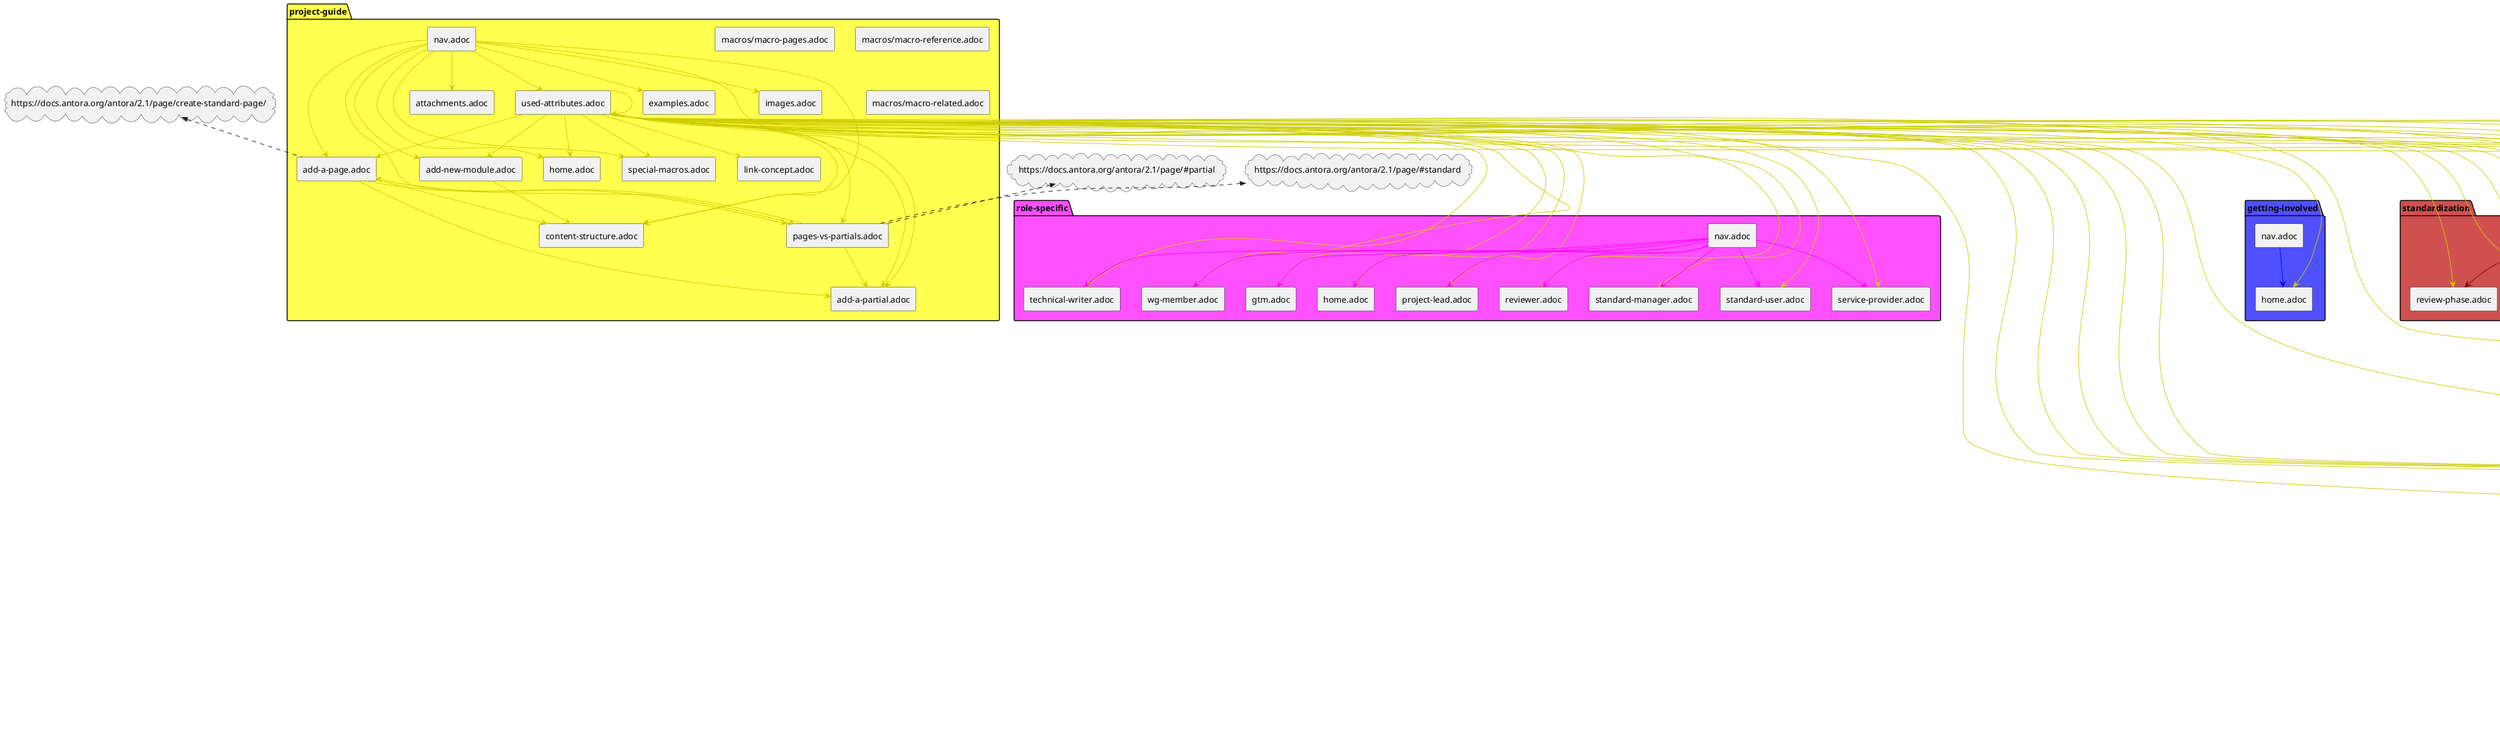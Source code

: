 @startuml
package compendium #ff5050 {
rectangle "nav.adoc" as f0_1
rectangle "abbreviations.adoc" as f0_2
rectangle "compendium.adoc" as f0_3
rectangle "definitions/api.adoc" as f0_4
rectangle "definitions/application-area-companion.adoc" as f0_5
rectangle "definitions/associated-standard.adoc" as f0_6
rectangle "definitions/base-standard.adoc" as f0_7
rectangle "definitions/format-description.adoc" as f0_8
rectangle "definitions/information-architecture-requirements.adoc" as f0_9
rectangle "definitions/protocol-definition.adoc" as f0_10
rectangle "definitions/set-of-standards.adoc" as f0_11
rectangle "definitions/status-of-document.adoc" as f0_12
rectangle "definitions/technology-reference.adoc" as f0_13
rectangle "definitions/transport-layer-specification.adoc" as f0_14
rectangle "guides/Accessing_Compiled_Artifacts.adoc" as f0_15
rectangle "guides/Meeting-Guidelines.adoc" as f0_16
rectangle "guides/Platforms.adoc" as f0_17
rectangle "guides/set-up-new-project.adoc" as f0_18
rectangle "guides/what-is-yaml.adoc" as f0_19
rectangle "guides/Workflow.adoc" as f0_20
rectangle "guides/WritingGuidelines.adoc" as f0_21
rectangle "guides/asciidoc/code.adoc" as f0_22
rectangle "guides/asciidoc/diagrams.adoc" as f0_23
rectangle "guides/asciidoc/formulas.adoc" as f0_24
rectangle "guides/asciidoc/graphics.adoc" as f0_25
rectangle "guides/asciidoc/headings.adoc" as f0_26
rectangle "guides/asciidoc/links.adoc" as f0_27
rectangle "guides/asciidoc/paragraphs.adoc" as f0_28
rectangle "guides/asciidoc/roadmaps.adoc" as f0_29
rectangle "guides/asciidoc/tables.adoc" as f0_30
rectangle "implementers-forum/Feedback-Guide.adoc" as f0_31
rectangle "implementers-forum/Scenario-Writers-Guide.adoc" as f0_32
rectangle "open-source/ASAM-DCO.adoc" as f0_33
rectangle "roles/standard-expert-group.adoc" as f0_34
rectangle "roles/standard-manager.adoc" as f0_35
rectangle "roles/standard-user.adoc" as f0_36
rectangle "roles/tsc.adoc" as f0_37
rectangle "templates/cover-page.adoc" as f0_38
rectangle "templates/directories.adoc" as f0_39
rectangle "tools/antora.adoc" as f0_40
rectangle "tools/antora/build-antora-locally.adoc" as f0_41
rectangle "tools/docker/docker-for-asciidoc.adoc" as f0_42
rectangle "tools/docker/run-docker.adoc" as f0_43
rectangle "tools/docker/standard-docker-config.adoc" as f0_44
rectangle "tools/docker/wsl.adoc" as f0_45
rectangle "tools/git/cloning-repo-tutorial.adoc" as f0_46
rectangle "tools/git/commit-guidelines.adoc" as f0_47
rectangle "tools/git/git-actions.adoc" as f0_48
rectangle "tools/git/git-terminology.adoc" as f0_49
rectangle "tools/git/maintain-a-repo.adoc" as f0_50
rectangle "tools/git/merge-conflicts.adoc" as f0_51
rectangle "tools/git/merge-requests.adoc" as f0_52
rectangle "tools/git/merge.adoc" as f0_53
rectangle "tools/git/review-code.adoc" as f0_54
rectangle "tools/git/submodules.adoc" as f0_55
rectangle "tools/git/transitioning-to-a-new-workflow.adoc" as f0_56
rectangle "tools/git/working-with-git.adoc" as f0_57
rectangle "tools/git/write-a-feature.adoc" as f0_58
rectangle "tools/git/submodules/submodule-pull.adoc" as f0_59
rectangle "tools/git/submodules/submodules-add.adoc" as f0_60
rectangle "tools/git/submodules/submodules-changing-remote.adoc" as f0_61
rectangle "tools/git/submodules/submodules-switch-version.adoc" as f0_62
rectangle "tools/git/submodules/submodules.adoc" as f0_63
rectangle "tools/gitlab/ASAM-Issue-and-MR-Labels.adoc" as f0_64
rectangle "tools/gitlab/Branch-Naming-Conventions.adoc" as f0_65
rectangle "tools/gitlab/Branching.adoc" as f0_66
rectangle "tools/gitlab/cloning-a-repository.adoc" as f0_67
rectangle "tools/gitlab/commit-guidelines.adoc" as f0_68
rectangle "tools/gitlab/Forking.adoc" as f0_69
rectangle "tools/gitlab/gitlab-ide-guide.adoc" as f0_70
rectangle "tools/gitlab/gitlab-terminology.adoc" as f0_71
rectangle "tools/powershell/cloning-a-repository.adoc" as f0_72
rectangle "tools/powershell/powershell-basics.adoc" as f0_73
rectangle "tools/powershell/run-docker.adoc" as f0_74
rectangle "tools/sharepoint/links.adoc" as f0_75
rectangle "tools/sharepoint/synchronizing-sharepoint-with-onedrive.adoc" as f0_76
rectangle "tools/teams/email-notifications.adoc" as f0_77
rectangle "tools/teams/meetings-in-teams.adoc" as f0_78
rectangle "tools/teams/obtain-channel-email.adoc" as f0_79
rectangle "tools/teams/polls-and-surveys.adoc" as f0_80
rectangle "tools/teams/receive-notifications.adoc" as f0_81
rectangle "tools/teams/teams-channel-file-structure.adoc" as f0_82
rectangle "tools/vscode/Adding-Diagrams-To-VSCode.adoc" as f0_83
rectangle "tools/vscode/cloning-a-repository.adoc" as f0_84
rectangle "tools/vscode/recommended-vscode-extensions.adoc" as f0_85
rectangle "tools/vscode/recommended-vscode-settings.adoc" as f0_86
rectangle "tools/vscode/run-docker.adoc" as f0_87
rectangle "tools/vscode/vscode-activity-bar.adoc" as f0_88
rectangle "tools/vscode/vscode-command-palette.adoc" as f0_89
rectangle "tools/vscode/VSCode-Git-Interaction.adoc" as f0_90
rectangle "tools/vscode/vscode-install-extension.adoc" as f0_91
rectangle "tools/vscode/vscode-interface.adoc" as f0_92
rectangle "writing_guidelines/AsciiDoc-Guide.adoc" as f0_93
rectangle "writing_guidelines/coding_style_guide.adoc" as f0_94
rectangle "writing_guidelines/plantuml_documentation_guide.adoc" as f0_95
rectangle "writing_guidelines/writing_guide.adoc" as f0_96
}
package getting-involved #5050ff {
rectangle "nav.adoc" as f1_1
rectangle "home.adoc" as f1_2
}
package getting-started #50ff50 {
rectangle "nav.adoc" as f2_1
rectangle "about-this-guide.adoc" as f2_2
rectangle "main.adoc" as f2_3
rectangle "new-here.adoc" as f2_4
rectangle "quick-setup.adoc" as f2_5
rectangle "about_guide/intentions-and-content.adoc" as f2_6
rectangle "about_guide/using-this-guide.adoc" as f2_7
rectangle "about_guide/working-on-the-guide.adoc" as f2_8
rectangle "new_here/asam-contacts.adoc" as f2_9
rectangle "new_here/current-projects.adoc" as f2_10
rectangle "new_here/how-asam-works.adoc" as f2_11
rectangle "new_here/processes-and-workflows-overview.adoc" as f2_12
rectangle "new_here/roles-overview.adoc" as f2_13
rectangle "new_here/tools-overview.adoc" as f2_14
rectangle "quick_setup/docker-standard.adoc" as f2_15
rectangle "quick_setup/git-standard.adoc" as f2_16
rectangle "quick_setup/microsoft-teams-standard.adoc" as f2_17
rectangle "quick_setup/sharepoint-standard.adoc" as f2_18
rectangle "quick_setup/vscode-standard.adoc" as f2_19
}
package project-guide #ffff50 {
rectangle "nav.adoc" as f3_1
rectangle "add-a-page.adoc" as f3_2
rectangle "add-a-partial.adoc" as f3_3
rectangle "add-new-module.adoc" as f3_4
rectangle "attachments.adoc" as f3_5
rectangle "content-structure.adoc" as f3_6
rectangle "examples.adoc" as f3_7
rectangle "home.adoc" as f3_8
rectangle "images.adoc" as f3_9
rectangle "link-concept.adoc" as f3_10
rectangle "pages-vs-partials.adoc" as f3_11
rectangle "special-macros.adoc" as f3_12
rectangle "used-attributes.adoc" as f3_13
rectangle "macros/macro-pages.adoc" as f3_14
rectangle "macros/macro-reference.adoc" as f3_15
rectangle "macros/macro-related.adoc" as f3_16
}
package role-specific #ff50ff {
rectangle "nav.adoc" as f4_1
rectangle "gtm.adoc" as f4_2
rectangle "home.adoc" as f4_3
rectangle "project-lead.adoc" as f4_4
rectangle "reviewer.adoc" as f4_5
rectangle "service-provider.adoc" as f4_6
rectangle "standard-manager.adoc" as f4_7
rectangle "standard-user.adoc" as f4_8
rectangle "technical-writer.adoc" as f4_9
rectangle "wg-member.adoc" as f4_10
}
package ROOT #5050d0 {
rectangle "1nav.adoc" as f5_1
rectangle "nav.adoc" as f5_2
rectangle "home.adoc" as f5_3
rectangle "linking-test.adoc" as f5_4
}
package standardization #d05050 {
rectangle "nav.adoc" as f6_1
rectangle "asam-development-process.adoc" as f6_2
rectangle "creation-of-standards.adoc" as f6_3
rectangle "development-phase.adoc" as f6_4
rectangle "home.adoc" as f6_5
rectangle "issue-resolution.adoc" as f6_6
rectangle "project-ideation.adoc" as f6_7
rectangle "project-setup.adoc" as f6_8
rectangle "project-types.adoc" as f6_9
rectangle "proposal-phase.adoc" as f6_10
rectangle "release-phase.adoc" as f6_11
rectangle "review-phase.adoc" as f6_12
}
package tooling #d0d050 {
rectangle "nav.adoc" as f7_1
rectangle "calendar.adoc" as f7_2
rectangle "docker.adoc" as f7_3
rectangle "drawio.adoc" as f7_4
rectangle "git.adoc" as f7_5
rectangle "gitlab.adoc" as f7_6
rectangle "overview.adoc" as f7_7
rectangle "teams-and-sharepoint.adoc" as f7_8
rectangle "vscode.adoc" as f7_9
rectangle "working-without-software-installation.adoc" as f7_10
rectangle "calendar/calendar-best-practices.adoc" as f7_11
rectangle "calendar/calendar-setup.adoc" as f7_12
rectangle "docker/docker-best-practices.adoc" as f7_13
rectangle "docker/docker-guides.adoc" as f7_14
rectangle "docker/docker-setup.adoc" as f7_15
rectangle "drawio/drawio-setup.adoc" as f7_16
rectangle "git/git-best-practices.adoc" as f7_17
rectangle "git/git-guides.adoc" as f7_18
rectangle "git/git-setup.adoc" as f7_19
rectangle "gitlab/gitlab-guides.adoc" as f7_20
rectangle "gitlab/gitlab-setup.adoc" as f7_21
rectangle "teams_and_sharepoint/teams-and-sharepoint-best-practices.adoc" as f7_22
rectangle "teams_and_sharepoint/teams-and-sharepoint-guides.adoc" as f7_23
rectangle "teams_and_sharepoint/teams-and-sharepoint-setup.adoc" as f7_24
rectangle "vscode/vscode-guides.adoc" as f7_25
rectangle "vscode/vscode-setup.adoc" as f7_26
}

f0_42 --[#FF0000]--> f7_3
f1_1 -[#0000FF]-> f1_2
f2_1 -[#00FF00]-> f2_3
f2_1 -[#00FF00]-> f2_4
f2_1 -[#00FF00]-> f2_2
f2_3 -[#00FF00]-> f2_4
f2_3 -[#00FF00]-> f2_2
f2_3 -[#00FF00]-> f2_5
f3_1 -[#CCCC00]-> f3_8
f3_1 -[#CCCC00]-> f3_6
f3_1 -[#CCCC00]-> f3_4
f3_1 -[#CCCC00]-> f3_11
f3_1 -[#CCCC00]-> f3_2
f3_1 -[#CCCC00]-> f3_3
f3_1 -[#CCCC00]-> f3_9
f3_1 -[#CCCC00]-> f3_7
f3_1 -[#CCCC00]-> f3_5
f3_1 -[#CCCC00]-> f3_12
f3_1 -[#CCCC00]-> f3_13
f3_2 -[#CCCC00]-> f3_3
f3_2 -[#CCCC00]-> f3_11
f3_2 -[#CCCC00]-> f3_6
f3_4 -[#CCCC00]-> f3_6
f3_11 -[#CCCC00]-> f3_2
f3_11 -[#CCCC00]-> f3_3
f3_13 --[#CCCC00]--> f0_2
f3_13 -[#CCCC00]-> f3_4
f3_13 -[#CCCC00]-> f3_6
f3_13 -[#CCCC00]-> f3_12
f3_13 --[#CCCC00]--> f4_3
f3_13 -[#CCCC00]-> f3_13
f3_13 --[#CCCC00]--> f0_3
f3_13 --[#CCCC00]--> f6_2
f3_13 --[#CCCC00]--> f6_4
f3_13 --[#CCCC00]--> f7_3
f3_13 --[#CCCC00]--> f7_4
f3_13 -[#CCCC00]-> f3_10
f3_13 --[#CCCC00]--> f1_2
f3_13 --[#CCCC00]--> f7_5
f3_13 --[#CCCC00]--> f7_6
f3_13 --[#CCCC00]--> f7_10
f3_13 --[#CCCC00]--> f5_3
f3_13 --[#CCCC00]--> f6_7
f3_13 --[#CCCC00]--> f2_3
f3_13 -[#CCCC00]-> f3_8
f3_13 --[#CCCC00]--> f6_5
f3_13 --[#CCCC00]--> f7_7
f3_13 --[#CCCC00]--> f7_2
f3_13 --[#CCCC00]--> f7_8
f3_13 -[#CCCC00]-> f3_2
f3_13 -[#CCCC00]-> f3_3
f3_13 --[#CCCC00]--> f2_4
f3_13 -[#CCCC00]-> f3_11
f3_13 --[#CCCC00]--> f6_10
f3_13 --[#CCCC00]--> f6_11
f3_13 --[#CCCC00]--> f6_12
f3_13 --[#CCCC00]--> f6_8
f3_13 --[#CCCC00]--> f6_9
f3_13 --[#CCCC00]--> f7_9
f3_13 --[#CCCC00]--> f4_2
f3_13 --[#CCCC00]--> f4_4
f3_13 --[#CCCC00]--> f4_5
f3_13 --[#CCCC00]--> f4_6
f3_13 --[#CCCC00]--> f4_7
f3_13 --[#CCCC00]--> f4_8
f3_13 --[#CCCC00]--> f4_9
f3_13 --[#CCCC00]--> f4_10
f3_13 --[#CCCC00]--> f6_3
f3_13 --[#CCCC00]--> f6_6
f4_1 -[#FF00FF]-> f4_3
f4_1 -[#FF00FF]-> f4_2
f4_1 -[#FF00FF]-> f4_4
f4_1 -[#FF00FF]-> f4_10
f4_1 -[#FF00FF]-> f4_5
f4_1 -[#FF00FF]-> f4_9
f4_1 -[#FF00FF]-> f4_6
f4_1 -[#FF00FF]-> f4_7
f4_1 -[#FF00FF]-> f4_8
f6_1 -[#800000]-> f6_5
f6_1 -[#800000]-> f6_9
f6_1 -[#800000]-> f6_2
f6_1 -[#800000]-> f6_7
f6_1 -[#800000]-> f6_10
f6_1 -[#800000]-> f6_4
f6_1 -[#800000]-> f6_12
f6_1 -[#800000]-> f6_11
f6_1 -[#800000]-> f6_8
f6_1 -[#800000]-> f6_3
f6_1 -[#800000]-> f6_6
f7_1 -[#808000]-> f7_7
f7_1 -[#808000]-> f7_10
f7_1 -[#808000]-> f7_6
f7_1 -[#808000]-> f7_2
f7_1 -[#808000]-> f7_8
f7_1 -[#808000]-> f7_9
f7_1 -[#808000]-> f7_5
f7_1 -[#808000]-> f7_4
f7_1 -[#808000]-> f7_3
f7_5 -[#808000]-> f7_6
f7_6 -[#808000]-> f7_5
f7_7 -[#808000]-> f7_10
f7_9 -[#808000]-> f7_6
f7_10 -[#808000]-> f7_5
f7_16 -[#808000]-> f7_9
f7_19 -[#808000]-> f7_9

cloud "https://code.asam.net/internal/standard-template/-/blob/master/create_lists.py"  as u1
cloud "https://code.asam.net/internal/standard-template"  as u2
cloud "https://asciidoctor.org/docs/asciidoc-recommended-practices/#document-extension"  as u3
cloud "https://asciidoctor.org/docs/asciidoc-recommended-practices/#one-sentence-per-line"  as u4
cloud "https://code.asam.net"  as u5
cloud "https://github.com/asam-ev"  as u6
cloud "https://code.asam.net/simulation/standard/openscenario-2.0/-/wikis/docs/git/Transitioning-to-a-new-workflow"  as u7
cloud "https://code.asam.net/help/user/project/quick_actions"  as u8
cloud "https://docs.gitlab.com/ee/user/discussions/#starting-a-review"  as u9
cloud "https://docs.asciidoctor.org/asciidoc/latest/directives/include-tagged-regions/"  as u10
cloud "https://plantuml.com/"  as u11
cloud "https://www.asam.net"  as u12
cloud "https://mermaid-js.github.io/mermaid-live-editor"  as u13
cloud "https://code.asam.net/simulation/standard/openscenario-2.0/-/boards/66"  as u14
cloud "https://code.asam.net/simulation/standard/openscenario-2.0/-/issues?label_name%5B%5D=ScenarioDescription"  as u15
cloud "https://code.asam.net/simulation/standard/openscenario-2.0/-/wikis/Contact-Persons-from-OSC2-Development-Project"  as u16
cloud "https://code.asam.net/simulation/standard/openscenario-2.0/-/issues?label_name%5B%5D=GeneralFeedback"  as u17
cloud "https://code.asam.net/simulation/standard/openscenario-2.0/-/issues/245"  as u18
cloud "https://code.asam.net/simulation/standard/openscenario-2.0/-/issues/new?issue%5Bassignee_id%5D=&issue%5Bmilestone_id%5D=#"  as u19
cloud "https://code.asam.net/simulation/standard/openscenario-2.0/-/jobs/artifacts/master/raw/Language/ASAM_OpenSCENARIO_BS-1-6_Language-Reference-Manual_V2-0-0.html?job=draft"  as u20
cloud "https://github.com/Mogztter/antora-lunr"  as u21
cloud "https://code.asam.net/common/style-resources"  as u22
cloud "https://docs.microsoft.com/en-us/windows/wsl/about"  as u23
cloud "https://help.github.com/articles/using-pull-requests/"  as u24
cloud "http://stackoverflow.com/a/17819027"  as u25
cloud "http://tbaggery.com/2008/04/19/a-note-about-git-commit-messages.html"  as u26
cloud "https://help.github.com/articles/about-git-rebase/"  as u27
cloud "https://tortoisegit.org/"  as u28
cloud "https://tortoisegit.org/docs/tortoisegit/tgit-dug-submodules.html"  as u29
cloud "https://docs.gitlab.com/ee/user/project/repository/web_editor.html"  as u30
cloud "https://docs.gitlab.com/ee/user/project/web_ide/#open-the-web-ide"  as u31
cloud "https://docs.gitlab.com/ee/user/project/web_ide/"  as u32
cloud "https://upload.wikimedia.org/wikipedia/commons/2/2f/PowerShell_5.0_icon.png"  as u33
cloud "https://docs.microsoft.com/en-us/powershell/scripting/overview?view=powershell-7.1"  as u34
cloud "https://asamev.sharepoint.com/sites/asamopensimulationinterface/Freigegebene%20Dokumente/Forms/AllItems.aspx"  as u35
cloud "https://asamev.sharepoint.com/sites/openscenario/Freigegebene%20Dokumente/Forms/AllItems.aspx"  as u36
cloud "https://asamev.sharepoint.com/sites/openscenario2/Freigegebene%20Dokumente/Forms/AllItems.aspx"  as u37
cloud "https://asamev.sharepoint.com/sites/openxontology/Freigegebene%20Dokumente/Forms/AllItems.aspx"  as u38
cloud "https://www.doodle.com"  as u39
cloud "https://support.microsoft.com/en-us/office/manage-notifications-in-teams-1cc31834-5fe5-412b-8edb-43fecc78413d"  as u40
cloud "https://kroki.io/examples.html"  as u41
cloud "https://code.visualstudio.com/docs/editor/versioncontrol#_git-support"  as u42
cloud "https://asciidoc.org/"  as u43
cloud "https://asciidoctor.org/docs/asciidoc-syntax-quick-reference/"  as u44
cloud "https://asciidoctor.org/docs/user-manual/"  as u45
cloud "https://www.url.com"  as u46
cloud "https://asciidoctor.org/docs/user-manual/#tables"  as u47
cloud "https://asciidoctor.org/docs/user-manual/#include-directive"  as u48
cloud "https://www.python.org/dev/peps/pep-0008/"  as u49
cloud "https://code.asam.net/simulation/resources/-/blob/master/asciidoc_tutorial/asciidoc_tutorial.adoc"  as u50
cloud "https://code.asam.net/simulation/standard/openscenario-2.0/-/tree/master/Documentation/etc/templates"  as u51
cloud "https://code.asam.net/simulation/standard/openscenario-2.0/-/blob/master/Documentation/etc/guides/coding_style_guide.adoc"  as u52
cloud "https://code.asam.net/simulation/standard/openscenario-2.0/-/blob/master/Documentation/etc/guides/plantuml_documentation_guide.adoc"  as u53
cloud "https://code.asam.net/simulation/standard/openscenario-2.0/-/wikis/docs/general_guidelines/Workflow"  as u54
cloud "https://docs.antora.org/antora/2.1/page/create-standard-page/"  as u55
cloud "https://docs.antora.org/antora/2.1/page/#standard"  as u56
cloud "https://docs.antora.org/antora/2.1/page/#partial"  as u57
cloud "https://upload.wikimedia.org/wikipedia/commons/d/df/Microsoft_Office_Outlook_%282018%E2%80%93present%29.svg"  as u58
cloud "https://upload.wikimedia.org/wikipedia/commons/a/a5/Google_Calendar_icon_%282020%29.svg"  as u59
cloud "https://docs.docker.com/get-started/"  as u60
cloud "https://dockerlabs.collabnix.com/beginners/components/container-vs-image.html"  as u61
cloud "https://docs.docker.com/desktop/windows/install/#system-requirements"  as u62
cloud "https://docs.docker.com/desktop/windows/install/"  as u63
cloud "https://docs.docker.com/engine/install/binaries/"  as u64
cloud "https://www.docker.com/blog/updating-product-subscriptions/"  as u65
cloud "https://www.git-tower.com/learn/git/faq/git-squash"  as u66
cloud "https://code.asam.net/-/profile"  as u67
cloud "https://code.asam.net/profile/keys"  as u68

f0_9 .up.>> u1
f0_9 .up.>> u2
f0_9 .up.>> u3
f0_9 .up.>> u4
f0_17 .up.>> u5
f0_17 .up.>> u6
f0_20 .up.>> u7
f0_20 .up.>> u8
f0_20 .up.>> u9
f0_22 .up.>> u10
f0_25 .up.>> u11
f0_27 .up.>> u12
f0_29 .up.>> u13
f0_31 .up.>> u14
f0_31 .up.>> u15
f0_31 .up.>> u16
f0_31 .up.>> u17
f0_31 .up.>> u18
f0_32 .up.>> u19
f0_32 .up.>> u20
f0_32 .up.>> u16
f0_41 .up.>> u21
f0_42 .up.>> u22
f0_45 .up.>> u23
f0_50 .up.>> u24
f0_53 .up.>> u25
f0_55 .up.>> u22
f0_58 .up.>> u26
f0_58 .up.>> u27
f0_58 .up.>> u24
f0_59 .up.>> u28
f0_59 .up.>> u29
f0_60 .up.>> u28
f0_60 .up.>> u29
f0_60 .up.>> u5
f0_62 .up.>> u28
f0_62 .up.>> u29
f0_63 .up.>> u22
f0_70 .up.>> u30
f0_70 .up.>> u31
f0_70 .up.>> u32
f0_71 .up.>> u30
f0_71 .up.>> u31
f0_71 .up.>> u32
f0_73 .up.>> u33
f0_73 .up.>> u34
f0_75 .up.>> u35
f0_75 .up.>> u36
f0_75 .up.>> u37
f0_75 .up.>> u38
f0_80 .up.>> u39
f0_81 .up.>> u40
f0_83 .up.>> u41
f0_90 .up.>> u42
f0_93 .up.>> u43
f0_93 .up.>> u44
f0_93 .up.>> u45
f0_93 .up.>> u46
f0_93 .up.>> u47
f0_93 .up.>> u48
f0_94 .up.>> u49
f0_96 .up.>> u10
f0_96 .up.>> u50
f0_96 .up.>> u51
f0_96 .up.>> u52
f0_96 .up.>> u53
f0_96 .up.>> u54
f3_2 .up.>> u55
f3_11 .up.>> u56
f3_11 .up.>> u57
f7_12 .up.>> u58
f7_12 .up.>> u59
f7_13 .up.>> u60
f7_13 .up.>> u61
f7_15 .up.>> u62
f7_15 .up.>> u63
f7_15 .up.>> u64
f7_15 .up.>> u65
f7_17 .up.>> u27
f7_17 .up.>> u66
f7_17 .up.>> u26
f7_19 .up.>> u67
f7_19 .up.>> u68
@enduml